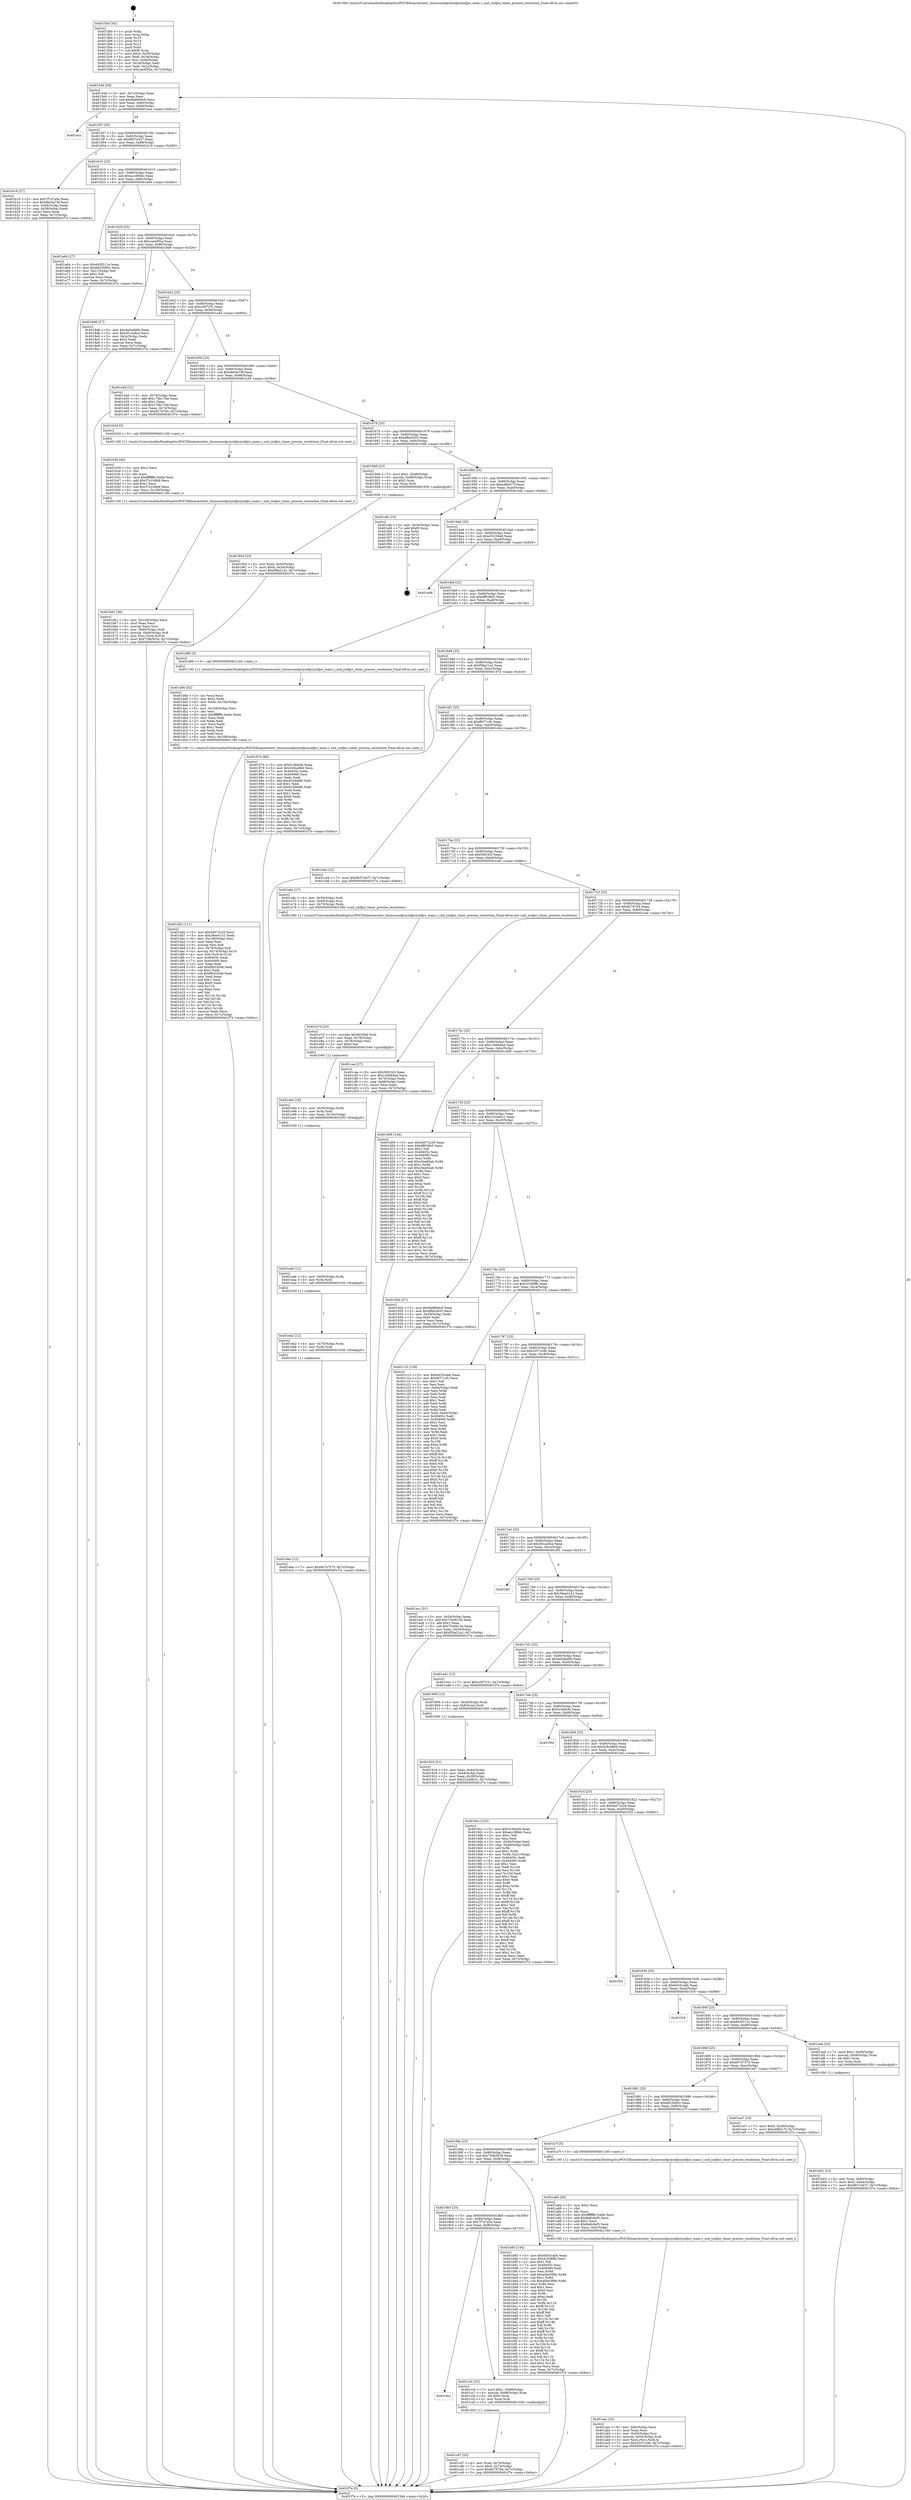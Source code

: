digraph "0x4015b0" {
  label = "0x4015b0 (/mnt/c/Users/mathe/Desktop/tcc/POCII/binaries/extr_linuxsoundpciymfpciymfpci_main.c_snd_ymfpci_timer_precise_resolution_Final-ollvm.out::main(0))"
  labelloc = "t"
  node[shape=record]

  Entry [label="",width=0.3,height=0.3,shape=circle,fillcolor=black,style=filled]
  "0x4015dd" [label="{
     0x4015dd [26]\l
     | [instrs]\l
     &nbsp;&nbsp;0x4015dd \<+3\>: mov -0x7c(%rbp),%eax\l
     &nbsp;&nbsp;0x4015e0 \<+2\>: mov %eax,%ecx\l
     &nbsp;&nbsp;0x4015e2 \<+6\>: sub $0x8e8669c6,%ecx\l
     &nbsp;&nbsp;0x4015e8 \<+3\>: mov %eax,-0x80(%rbp)\l
     &nbsp;&nbsp;0x4015eb \<+6\>: mov %ecx,-0x84(%rbp)\l
     &nbsp;&nbsp;0x4015f1 \<+6\>: je 0000000000401eca \<main+0x91a\>\l
  }"]
  "0x401eca" [label="{
     0x401eca\l
  }", style=dashed]
  "0x4015f7" [label="{
     0x4015f7 [25]\l
     | [instrs]\l
     &nbsp;&nbsp;0x4015f7 \<+5\>: jmp 00000000004015fc \<main+0x4c\>\l
     &nbsp;&nbsp;0x4015fc \<+3\>: mov -0x80(%rbp),%eax\l
     &nbsp;&nbsp;0x4015ff \<+5\>: sub $0x9637e437,%eax\l
     &nbsp;&nbsp;0x401604 \<+6\>: mov %eax,-0x88(%rbp)\l
     &nbsp;&nbsp;0x40160a \<+6\>: je 0000000000401b19 \<main+0x569\>\l
  }"]
  Exit [label="",width=0.3,height=0.3,shape=circle,fillcolor=black,style=filled,peripheries=2]
  "0x401b19" [label="{
     0x401b19 [27]\l
     | [instrs]\l
     &nbsp;&nbsp;0x401b19 \<+5\>: mov $0x7f7a7a5a,%eax\l
     &nbsp;&nbsp;0x401b1e \<+5\>: mov $0xdb04a74f,%ecx\l
     &nbsp;&nbsp;0x401b23 \<+3\>: mov -0x64(%rbp),%edx\l
     &nbsp;&nbsp;0x401b26 \<+3\>: cmp -0x58(%rbp),%edx\l
     &nbsp;&nbsp;0x401b29 \<+3\>: cmovl %ecx,%eax\l
     &nbsp;&nbsp;0x401b2c \<+3\>: mov %eax,-0x7c(%rbp)\l
     &nbsp;&nbsp;0x401b2f \<+5\>: jmp 0000000000401f7e \<main+0x9ce\>\l
  }"]
  "0x401610" [label="{
     0x401610 [25]\l
     | [instrs]\l
     &nbsp;&nbsp;0x401610 \<+5\>: jmp 0000000000401615 \<main+0x65\>\l
     &nbsp;&nbsp;0x401615 \<+3\>: mov -0x80(%rbp),%eax\l
     &nbsp;&nbsp;0x401618 \<+5\>: sub $0xacc389dc,%eax\l
     &nbsp;&nbsp;0x40161d \<+6\>: mov %eax,-0x8c(%rbp)\l
     &nbsp;&nbsp;0x401623 \<+6\>: je 0000000000401a64 \<main+0x4b4\>\l
  }"]
  "0x401ebe" [label="{
     0x401ebe [12]\l
     | [instrs]\l
     &nbsp;&nbsp;0x401ebe \<+7\>: movl $0x667a7575,-0x7c(%rbp)\l
     &nbsp;&nbsp;0x401ec5 \<+5\>: jmp 0000000000401f7e \<main+0x9ce\>\l
  }"]
  "0x401a64" [label="{
     0x401a64 [27]\l
     | [instrs]\l
     &nbsp;&nbsp;0x401a64 \<+5\>: mov $0x645f211e,%eax\l
     &nbsp;&nbsp;0x401a69 \<+5\>: mov $0x6823083c,%ecx\l
     &nbsp;&nbsp;0x401a6e \<+3\>: mov -0x21(%rbp),%dl\l
     &nbsp;&nbsp;0x401a71 \<+3\>: test $0x1,%dl\l
     &nbsp;&nbsp;0x401a74 \<+3\>: cmovne %ecx,%eax\l
     &nbsp;&nbsp;0x401a77 \<+3\>: mov %eax,-0x7c(%rbp)\l
     &nbsp;&nbsp;0x401a7a \<+5\>: jmp 0000000000401f7e \<main+0x9ce\>\l
  }"]
  "0x401629" [label="{
     0x401629 [25]\l
     | [instrs]\l
     &nbsp;&nbsp;0x401629 \<+5\>: jmp 000000000040162e \<main+0x7e\>\l
     &nbsp;&nbsp;0x40162e \<+3\>: mov -0x80(%rbp),%eax\l
     &nbsp;&nbsp;0x401631 \<+5\>: sub $0xcae45f2a,%eax\l
     &nbsp;&nbsp;0x401636 \<+6\>: mov %eax,-0x90(%rbp)\l
     &nbsp;&nbsp;0x40163c \<+6\>: je 00000000004018d6 \<main+0x326\>\l
  }"]
  "0x401eb2" [label="{
     0x401eb2 [12]\l
     | [instrs]\l
     &nbsp;&nbsp;0x401eb2 \<+4\>: mov -0x70(%rbp),%rdx\l
     &nbsp;&nbsp;0x401eb6 \<+3\>: mov %rdx,%rdi\l
     &nbsp;&nbsp;0x401eb9 \<+5\>: call 0000000000401030 \<free@plt\>\l
     | [calls]\l
     &nbsp;&nbsp;0x401030 \{1\} (unknown)\l
  }"]
  "0x4018d6" [label="{
     0x4018d6 [27]\l
     | [instrs]\l
     &nbsp;&nbsp;0x4018d6 \<+5\>: mov $0x4a5add0b,%eax\l
     &nbsp;&nbsp;0x4018db \<+5\>: mov $0x361a26ce,%ecx\l
     &nbsp;&nbsp;0x4018e0 \<+3\>: mov -0x2c(%rbp),%edx\l
     &nbsp;&nbsp;0x4018e3 \<+3\>: cmp $0x2,%edx\l
     &nbsp;&nbsp;0x4018e6 \<+3\>: cmovne %ecx,%eax\l
     &nbsp;&nbsp;0x4018e9 \<+3\>: mov %eax,-0x7c(%rbp)\l
     &nbsp;&nbsp;0x4018ec \<+5\>: jmp 0000000000401f7e \<main+0x9ce\>\l
  }"]
  "0x401642" [label="{
     0x401642 [25]\l
     | [instrs]\l
     &nbsp;&nbsp;0x401642 \<+5\>: jmp 0000000000401647 \<main+0x97\>\l
     &nbsp;&nbsp;0x401647 \<+3\>: mov -0x80(%rbp),%eax\l
     &nbsp;&nbsp;0x40164a \<+5\>: sub $0xcc5f7231,%eax\l
     &nbsp;&nbsp;0x40164f \<+6\>: mov %eax,-0x94(%rbp)\l
     &nbsp;&nbsp;0x401655 \<+6\>: je 0000000000401e4d \<main+0x89d\>\l
  }"]
  "0x401f7e" [label="{
     0x401f7e [5]\l
     | [instrs]\l
     &nbsp;&nbsp;0x401f7e \<+5\>: jmp 00000000004015dd \<main+0x2d\>\l
  }"]
  "0x4015b0" [label="{
     0x4015b0 [45]\l
     | [instrs]\l
     &nbsp;&nbsp;0x4015b0 \<+1\>: push %rbp\l
     &nbsp;&nbsp;0x4015b1 \<+3\>: mov %rsp,%rbp\l
     &nbsp;&nbsp;0x4015b4 \<+2\>: push %r15\l
     &nbsp;&nbsp;0x4015b6 \<+2\>: push %r14\l
     &nbsp;&nbsp;0x4015b8 \<+2\>: push %r12\l
     &nbsp;&nbsp;0x4015ba \<+1\>: push %rbx\l
     &nbsp;&nbsp;0x4015bb \<+7\>: sub $0xf0,%rsp\l
     &nbsp;&nbsp;0x4015c2 \<+7\>: movl $0x0,-0x30(%rbp)\l
     &nbsp;&nbsp;0x4015c9 \<+3\>: mov %edi,-0x34(%rbp)\l
     &nbsp;&nbsp;0x4015cc \<+4\>: mov %rsi,-0x40(%rbp)\l
     &nbsp;&nbsp;0x4015d0 \<+3\>: mov -0x34(%rbp),%edi\l
     &nbsp;&nbsp;0x4015d3 \<+3\>: mov %edi,-0x2c(%rbp)\l
     &nbsp;&nbsp;0x4015d6 \<+7\>: movl $0xcae45f2a,-0x7c(%rbp)\l
  }"]
  "0x401ea6" [label="{
     0x401ea6 [12]\l
     | [instrs]\l
     &nbsp;&nbsp;0x401ea6 \<+4\>: mov -0x60(%rbp),%rdx\l
     &nbsp;&nbsp;0x401eaa \<+3\>: mov %rdx,%rdi\l
     &nbsp;&nbsp;0x401ead \<+5\>: call 0000000000401030 \<free@plt\>\l
     | [calls]\l
     &nbsp;&nbsp;0x401030 \{1\} (unknown)\l
  }"]
  "0x401e4d" [label="{
     0x401e4d [31]\l
     | [instrs]\l
     &nbsp;&nbsp;0x401e4d \<+3\>: mov -0x74(%rbp),%eax\l
     &nbsp;&nbsp;0x401e50 \<+5\>: add $0x178b17bd,%eax\l
     &nbsp;&nbsp;0x401e55 \<+3\>: add $0x1,%eax\l
     &nbsp;&nbsp;0x401e58 \<+5\>: sub $0x178b17bd,%eax\l
     &nbsp;&nbsp;0x401e5d \<+3\>: mov %eax,-0x74(%rbp)\l
     &nbsp;&nbsp;0x401e60 \<+7\>: movl $0x82767b4,-0x7c(%rbp)\l
     &nbsp;&nbsp;0x401e67 \<+5\>: jmp 0000000000401f7e \<main+0x9ce\>\l
  }"]
  "0x40165b" [label="{
     0x40165b [25]\l
     | [instrs]\l
     &nbsp;&nbsp;0x40165b \<+5\>: jmp 0000000000401660 \<main+0xb0\>\l
     &nbsp;&nbsp;0x401660 \<+3\>: mov -0x80(%rbp),%eax\l
     &nbsp;&nbsp;0x401663 \<+5\>: sub $0xdb04a74f,%eax\l
     &nbsp;&nbsp;0x401668 \<+6\>: mov %eax,-0x98(%rbp)\l
     &nbsp;&nbsp;0x40166e \<+6\>: je 0000000000401b34 \<main+0x584\>\l
  }"]
  "0x401e94" [label="{
     0x401e94 [18]\l
     | [instrs]\l
     &nbsp;&nbsp;0x401e94 \<+4\>: mov -0x50(%rbp),%rdx\l
     &nbsp;&nbsp;0x401e98 \<+3\>: mov %rdx,%rdi\l
     &nbsp;&nbsp;0x401e9b \<+6\>: mov %eax,-0x10c(%rbp)\l
     &nbsp;&nbsp;0x401ea1 \<+5\>: call 0000000000401030 \<free@plt\>\l
     | [calls]\l
     &nbsp;&nbsp;0x401030 \{1\} (unknown)\l
  }"]
  "0x401b34" [label="{
     0x401b34 [5]\l
     | [instrs]\l
     &nbsp;&nbsp;0x401b34 \<+5\>: call 0000000000401160 \<next_i\>\l
     | [calls]\l
     &nbsp;&nbsp;0x401160 \{1\} (/mnt/c/Users/mathe/Desktop/tcc/POCII/binaries/extr_linuxsoundpciymfpciymfpci_main.c_snd_ymfpci_timer_precise_resolution_Final-ollvm.out::next_i)\l
  }"]
  "0x401674" [label="{
     0x401674 [25]\l
     | [instrs]\l
     &nbsp;&nbsp;0x401674 \<+5\>: jmp 0000000000401679 \<main+0xc9\>\l
     &nbsp;&nbsp;0x401679 \<+3\>: mov -0x80(%rbp),%eax\l
     &nbsp;&nbsp;0x40167c \<+5\>: sub $0xdfbb3d33,%eax\l
     &nbsp;&nbsp;0x401681 \<+6\>: mov %eax,-0x9c(%rbp)\l
     &nbsp;&nbsp;0x401687 \<+6\>: je 0000000000401946 \<main+0x396\>\l
  }"]
  "0x401e7d" [label="{
     0x401e7d [23]\l
     | [instrs]\l
     &nbsp;&nbsp;0x401e7d \<+10\>: movabs $0x4020b6,%rdi\l
     &nbsp;&nbsp;0x401e87 \<+3\>: mov %eax,-0x78(%rbp)\l
     &nbsp;&nbsp;0x401e8a \<+3\>: mov -0x78(%rbp),%esi\l
     &nbsp;&nbsp;0x401e8d \<+2\>: mov $0x0,%al\l
     &nbsp;&nbsp;0x401e8f \<+5\>: call 0000000000401040 \<printf@plt\>\l
     | [calls]\l
     &nbsp;&nbsp;0x401040 \{1\} (unknown)\l
  }"]
  "0x401946" [label="{
     0x401946 [23]\l
     | [instrs]\l
     &nbsp;&nbsp;0x401946 \<+7\>: movl $0x1,-0x48(%rbp)\l
     &nbsp;&nbsp;0x40194d \<+4\>: movslq -0x48(%rbp),%rax\l
     &nbsp;&nbsp;0x401951 \<+4\>: shl $0x2,%rax\l
     &nbsp;&nbsp;0x401955 \<+3\>: mov %rax,%rdi\l
     &nbsp;&nbsp;0x401958 \<+5\>: call 0000000000401050 \<malloc@plt\>\l
     | [calls]\l
     &nbsp;&nbsp;0x401050 \{1\} (unknown)\l
  }"]
  "0x40168d" [label="{
     0x40168d [25]\l
     | [instrs]\l
     &nbsp;&nbsp;0x40168d \<+5\>: jmp 0000000000401692 \<main+0xe2\>\l
     &nbsp;&nbsp;0x401692 \<+3\>: mov -0x80(%rbp),%eax\l
     &nbsp;&nbsp;0x401695 \<+5\>: sub $0xe4f6d17f,%eax\l
     &nbsp;&nbsp;0x40169a \<+6\>: mov %eax,-0xa0(%rbp)\l
     &nbsp;&nbsp;0x4016a0 \<+6\>: je 0000000000401efa \<main+0x94a\>\l
  }"]
  "0x401dd2" [label="{
     0x401dd2 [111]\l
     | [instrs]\l
     &nbsp;&nbsp;0x401dd2 \<+5\>: mov $0x5e072c20,%ecx\l
     &nbsp;&nbsp;0x401dd7 \<+5\>: mov $0x36ee4141,%edx\l
     &nbsp;&nbsp;0x401ddc \<+6\>: mov -0x108(%rbp),%esi\l
     &nbsp;&nbsp;0x401de2 \<+3\>: imul %eax,%esi\l
     &nbsp;&nbsp;0x401de5 \<+3\>: movslq %esi,%r8\l
     &nbsp;&nbsp;0x401de8 \<+4\>: mov -0x70(%rbp),%r9\l
     &nbsp;&nbsp;0x401dec \<+4\>: movslq -0x74(%rbp),%r10\l
     &nbsp;&nbsp;0x401df0 \<+4\>: mov %r8,(%r9,%r10,8)\l
     &nbsp;&nbsp;0x401df4 \<+7\>: mov 0x40405c,%eax\l
     &nbsp;&nbsp;0x401dfb \<+7\>: mov 0x404060,%esi\l
     &nbsp;&nbsp;0x401e02 \<+2\>: mov %eax,%edi\l
     &nbsp;&nbsp;0x401e04 \<+6\>: add $0xf9c02046,%edi\l
     &nbsp;&nbsp;0x401e0a \<+3\>: sub $0x1,%edi\l
     &nbsp;&nbsp;0x401e0d \<+6\>: sub $0xf9c02046,%edi\l
     &nbsp;&nbsp;0x401e13 \<+3\>: imul %edi,%eax\l
     &nbsp;&nbsp;0x401e16 \<+3\>: and $0x1,%eax\l
     &nbsp;&nbsp;0x401e19 \<+3\>: cmp $0x0,%eax\l
     &nbsp;&nbsp;0x401e1c \<+4\>: sete %r11b\l
     &nbsp;&nbsp;0x401e20 \<+3\>: cmp $0xa,%esi\l
     &nbsp;&nbsp;0x401e23 \<+3\>: setl %bl\l
     &nbsp;&nbsp;0x401e26 \<+3\>: mov %r11b,%r14b\l
     &nbsp;&nbsp;0x401e29 \<+3\>: and %bl,%r14b\l
     &nbsp;&nbsp;0x401e2c \<+3\>: xor %bl,%r11b\l
     &nbsp;&nbsp;0x401e2f \<+3\>: or %r11b,%r14b\l
     &nbsp;&nbsp;0x401e32 \<+4\>: test $0x1,%r14b\l
     &nbsp;&nbsp;0x401e36 \<+3\>: cmovne %edx,%ecx\l
     &nbsp;&nbsp;0x401e39 \<+3\>: mov %ecx,-0x7c(%rbp)\l
     &nbsp;&nbsp;0x401e3c \<+5\>: jmp 0000000000401f7e \<main+0x9ce\>\l
  }"]
  "0x401efa" [label="{
     0x401efa [19]\l
     | [instrs]\l
     &nbsp;&nbsp;0x401efa \<+3\>: mov -0x30(%rbp),%eax\l
     &nbsp;&nbsp;0x401efd \<+7\>: add $0xf0,%rsp\l
     &nbsp;&nbsp;0x401f04 \<+1\>: pop %rbx\l
     &nbsp;&nbsp;0x401f05 \<+2\>: pop %r12\l
     &nbsp;&nbsp;0x401f07 \<+2\>: pop %r14\l
     &nbsp;&nbsp;0x401f09 \<+2\>: pop %r15\l
     &nbsp;&nbsp;0x401f0b \<+1\>: pop %rbp\l
     &nbsp;&nbsp;0x401f0c \<+1\>: ret\l
  }"]
  "0x4016a6" [label="{
     0x4016a6 [25]\l
     | [instrs]\l
     &nbsp;&nbsp;0x4016a6 \<+5\>: jmp 00000000004016ab \<main+0xfb\>\l
     &nbsp;&nbsp;0x4016ab \<+3\>: mov -0x80(%rbp),%eax\l
     &nbsp;&nbsp;0x4016ae \<+5\>: sub $0xe53236e8,%eax\l
     &nbsp;&nbsp;0x4016b3 \<+6\>: mov %eax,-0xa4(%rbp)\l
     &nbsp;&nbsp;0x4016b9 \<+6\>: je 0000000000401ed6 \<main+0x926\>\l
  }"]
  "0x401d9e" [label="{
     0x401d9e [52]\l
     | [instrs]\l
     &nbsp;&nbsp;0x401d9e \<+2\>: xor %ecx,%ecx\l
     &nbsp;&nbsp;0x401da0 \<+5\>: mov $0x2,%edx\l
     &nbsp;&nbsp;0x401da5 \<+6\>: mov %edx,-0x104(%rbp)\l
     &nbsp;&nbsp;0x401dab \<+1\>: cltd\l
     &nbsp;&nbsp;0x401dac \<+6\>: mov -0x104(%rbp),%esi\l
     &nbsp;&nbsp;0x401db2 \<+2\>: idiv %esi\l
     &nbsp;&nbsp;0x401db4 \<+6\>: imul $0xfffffffe,%edx,%edx\l
     &nbsp;&nbsp;0x401dba \<+2\>: mov %ecx,%edi\l
     &nbsp;&nbsp;0x401dbc \<+2\>: sub %edx,%edi\l
     &nbsp;&nbsp;0x401dbe \<+2\>: mov %ecx,%edx\l
     &nbsp;&nbsp;0x401dc0 \<+3\>: sub $0x1,%edx\l
     &nbsp;&nbsp;0x401dc3 \<+2\>: add %edx,%edi\l
     &nbsp;&nbsp;0x401dc5 \<+2\>: sub %edi,%ecx\l
     &nbsp;&nbsp;0x401dc7 \<+6\>: mov %ecx,-0x108(%rbp)\l
     &nbsp;&nbsp;0x401dcd \<+5\>: call 0000000000401160 \<next_i\>\l
     | [calls]\l
     &nbsp;&nbsp;0x401160 \{1\} (/mnt/c/Users/mathe/Desktop/tcc/POCII/binaries/extr_linuxsoundpciymfpciymfpci_main.c_snd_ymfpci_timer_precise_resolution_Final-ollvm.out::next_i)\l
  }"]
  "0x401ed6" [label="{
     0x401ed6\l
  }", style=dashed]
  "0x4016bf" [label="{
     0x4016bf [25]\l
     | [instrs]\l
     &nbsp;&nbsp;0x4016bf \<+5\>: jmp 00000000004016c4 \<main+0x114\>\l
     &nbsp;&nbsp;0x4016c4 \<+3\>: mov -0x80(%rbp),%eax\l
     &nbsp;&nbsp;0x4016c7 \<+5\>: sub $0xeff036b5,%eax\l
     &nbsp;&nbsp;0x4016cc \<+6\>: mov %eax,-0xa8(%rbp)\l
     &nbsp;&nbsp;0x4016d2 \<+6\>: je 0000000000401d99 \<main+0x7e9\>\l
  }"]
  "0x401cd7" [label="{
     0x401cd7 [23]\l
     | [instrs]\l
     &nbsp;&nbsp;0x401cd7 \<+4\>: mov %rax,-0x70(%rbp)\l
     &nbsp;&nbsp;0x401cdb \<+7\>: movl $0x0,-0x74(%rbp)\l
     &nbsp;&nbsp;0x401ce2 \<+7\>: movl $0x82767b4,-0x7c(%rbp)\l
     &nbsp;&nbsp;0x401ce9 \<+5\>: jmp 0000000000401f7e \<main+0x9ce\>\l
  }"]
  "0x401d99" [label="{
     0x401d99 [5]\l
     | [instrs]\l
     &nbsp;&nbsp;0x401d99 \<+5\>: call 0000000000401160 \<next_i\>\l
     | [calls]\l
     &nbsp;&nbsp;0x401160 \{1\} (/mnt/c/Users/mathe/Desktop/tcc/POCII/binaries/extr_linuxsoundpciymfpciymfpci_main.c_snd_ymfpci_timer_precise_resolution_Final-ollvm.out::next_i)\l
  }"]
  "0x4016d8" [label="{
     0x4016d8 [25]\l
     | [instrs]\l
     &nbsp;&nbsp;0x4016d8 \<+5\>: jmp 00000000004016dd \<main+0x12d\>\l
     &nbsp;&nbsp;0x4016dd \<+3\>: mov -0x80(%rbp),%eax\l
     &nbsp;&nbsp;0x4016e0 \<+5\>: sub $0xf58a21a2,%eax\l
     &nbsp;&nbsp;0x4016e5 \<+6\>: mov %eax,-0xac(%rbp)\l
     &nbsp;&nbsp;0x4016eb \<+6\>: je 0000000000401974 \<main+0x3c4\>\l
  }"]
  "0x4018cc" [label="{
     0x4018cc\l
  }", style=dashed]
  "0x401974" [label="{
     0x401974 [88]\l
     | [instrs]\l
     &nbsp;&nbsp;0x401974 \<+5\>: mov $0x5c36dcfe,%eax\l
     &nbsp;&nbsp;0x401979 \<+5\>: mov $0x5c9ca86d,%ecx\l
     &nbsp;&nbsp;0x40197e \<+7\>: mov 0x40405c,%edx\l
     &nbsp;&nbsp;0x401985 \<+7\>: mov 0x404060,%esi\l
     &nbsp;&nbsp;0x40198c \<+2\>: mov %edx,%edi\l
     &nbsp;&nbsp;0x40198e \<+6\>: add $0x81fcbb86,%edi\l
     &nbsp;&nbsp;0x401994 \<+3\>: sub $0x1,%edi\l
     &nbsp;&nbsp;0x401997 \<+6\>: sub $0x81fcbb86,%edi\l
     &nbsp;&nbsp;0x40199d \<+3\>: imul %edi,%edx\l
     &nbsp;&nbsp;0x4019a0 \<+3\>: and $0x1,%edx\l
     &nbsp;&nbsp;0x4019a3 \<+3\>: cmp $0x0,%edx\l
     &nbsp;&nbsp;0x4019a6 \<+4\>: sete %r8b\l
     &nbsp;&nbsp;0x4019aa \<+3\>: cmp $0xa,%esi\l
     &nbsp;&nbsp;0x4019ad \<+4\>: setl %r9b\l
     &nbsp;&nbsp;0x4019b1 \<+3\>: mov %r8b,%r10b\l
     &nbsp;&nbsp;0x4019b4 \<+3\>: and %r9b,%r10b\l
     &nbsp;&nbsp;0x4019b7 \<+3\>: xor %r9b,%r8b\l
     &nbsp;&nbsp;0x4019ba \<+3\>: or %r8b,%r10b\l
     &nbsp;&nbsp;0x4019bd \<+4\>: test $0x1,%r10b\l
     &nbsp;&nbsp;0x4019c1 \<+3\>: cmovne %ecx,%eax\l
     &nbsp;&nbsp;0x4019c4 \<+3\>: mov %eax,-0x7c(%rbp)\l
     &nbsp;&nbsp;0x4019c7 \<+5\>: jmp 0000000000401f7e \<main+0x9ce\>\l
  }"]
  "0x4016f1" [label="{
     0x4016f1 [25]\l
     | [instrs]\l
     &nbsp;&nbsp;0x4016f1 \<+5\>: jmp 00000000004016f6 \<main+0x146\>\l
     &nbsp;&nbsp;0x4016f6 \<+3\>: mov -0x80(%rbp),%eax\l
     &nbsp;&nbsp;0x4016f9 \<+5\>: sub $0xf9371cfc,%eax\l
     &nbsp;&nbsp;0x4016fe \<+6\>: mov %eax,-0xb0(%rbp)\l
     &nbsp;&nbsp;0x401704 \<+6\>: je 0000000000401cb4 \<main+0x704\>\l
  }"]
  "0x401cc0" [label="{
     0x401cc0 [23]\l
     | [instrs]\l
     &nbsp;&nbsp;0x401cc0 \<+7\>: movl $0x1,-0x68(%rbp)\l
     &nbsp;&nbsp;0x401cc7 \<+4\>: movslq -0x68(%rbp),%rax\l
     &nbsp;&nbsp;0x401ccb \<+4\>: shl $0x3,%rax\l
     &nbsp;&nbsp;0x401ccf \<+3\>: mov %rax,%rdi\l
     &nbsp;&nbsp;0x401cd2 \<+5\>: call 0000000000401050 \<malloc@plt\>\l
     | [calls]\l
     &nbsp;&nbsp;0x401050 \{1\} (unknown)\l
  }"]
  "0x401cb4" [label="{
     0x401cb4 [12]\l
     | [instrs]\l
     &nbsp;&nbsp;0x401cb4 \<+7\>: movl $0x9637e437,-0x7c(%rbp)\l
     &nbsp;&nbsp;0x401cbb \<+5\>: jmp 0000000000401f7e \<main+0x9ce\>\l
  }"]
  "0x40170a" [label="{
     0x40170a [25]\l
     | [instrs]\l
     &nbsp;&nbsp;0x40170a \<+5\>: jmp 000000000040170f \<main+0x15f\>\l
     &nbsp;&nbsp;0x40170f \<+3\>: mov -0x80(%rbp),%eax\l
     &nbsp;&nbsp;0x401712 \<+5\>: sub $0x5091fc3,%eax\l
     &nbsp;&nbsp;0x401717 \<+6\>: mov %eax,-0xb4(%rbp)\l
     &nbsp;&nbsp;0x40171d \<+6\>: je 0000000000401e6c \<main+0x8bc\>\l
  }"]
  "0x4018b3" [label="{
     0x4018b3 [25]\l
     | [instrs]\l
     &nbsp;&nbsp;0x4018b3 \<+5\>: jmp 00000000004018b8 \<main+0x308\>\l
     &nbsp;&nbsp;0x4018b8 \<+3\>: mov -0x80(%rbp),%eax\l
     &nbsp;&nbsp;0x4018bb \<+5\>: sub $0x7f7a7a5a,%eax\l
     &nbsp;&nbsp;0x4018c0 \<+6\>: mov %eax,-0xf8(%rbp)\l
     &nbsp;&nbsp;0x4018c6 \<+6\>: je 0000000000401cc0 \<main+0x710\>\l
  }"]
  "0x401e6c" [label="{
     0x401e6c [17]\l
     | [instrs]\l
     &nbsp;&nbsp;0x401e6c \<+4\>: mov -0x50(%rbp),%rdi\l
     &nbsp;&nbsp;0x401e70 \<+4\>: mov -0x60(%rbp),%rsi\l
     &nbsp;&nbsp;0x401e74 \<+4\>: mov -0x70(%rbp),%rdx\l
     &nbsp;&nbsp;0x401e78 \<+5\>: call 0000000000401580 \<snd_ymfpci_timer_precise_resolution\>\l
     | [calls]\l
     &nbsp;&nbsp;0x401580 \{1\} (/mnt/c/Users/mathe/Desktop/tcc/POCII/binaries/extr_linuxsoundpciymfpciymfpci_main.c_snd_ymfpci_timer_precise_resolution_Final-ollvm.out::snd_ymfpci_timer_precise_resolution)\l
  }"]
  "0x401723" [label="{
     0x401723 [25]\l
     | [instrs]\l
     &nbsp;&nbsp;0x401723 \<+5\>: jmp 0000000000401728 \<main+0x178\>\l
     &nbsp;&nbsp;0x401728 \<+3\>: mov -0x80(%rbp),%eax\l
     &nbsp;&nbsp;0x40172b \<+5\>: sub $0x82767b4,%eax\l
     &nbsp;&nbsp;0x401730 \<+6\>: mov %eax,-0xb8(%rbp)\l
     &nbsp;&nbsp;0x401736 \<+6\>: je 0000000000401cee \<main+0x73e\>\l
  }"]
  "0x401b85" [label="{
     0x401b85 [144]\l
     | [instrs]\l
     &nbsp;&nbsp;0x401b85 \<+5\>: mov $0x6455cabb,%eax\l
     &nbsp;&nbsp;0x401b8a \<+5\>: mov $0x32208ffe,%ecx\l
     &nbsp;&nbsp;0x401b8f \<+2\>: mov $0x1,%dl\l
     &nbsp;&nbsp;0x401b91 \<+7\>: mov 0x40405c,%esi\l
     &nbsp;&nbsp;0x401b98 \<+7\>: mov 0x404060,%edi\l
     &nbsp;&nbsp;0x401b9f \<+3\>: mov %esi,%r8d\l
     &nbsp;&nbsp;0x401ba2 \<+7\>: add $0xa0b4389e,%r8d\l
     &nbsp;&nbsp;0x401ba9 \<+4\>: sub $0x1,%r8d\l
     &nbsp;&nbsp;0x401bad \<+7\>: sub $0xa0b4389e,%r8d\l
     &nbsp;&nbsp;0x401bb4 \<+4\>: imul %r8d,%esi\l
     &nbsp;&nbsp;0x401bb8 \<+3\>: and $0x1,%esi\l
     &nbsp;&nbsp;0x401bbb \<+3\>: cmp $0x0,%esi\l
     &nbsp;&nbsp;0x401bbe \<+4\>: sete %r9b\l
     &nbsp;&nbsp;0x401bc2 \<+3\>: cmp $0xa,%edi\l
     &nbsp;&nbsp;0x401bc5 \<+4\>: setl %r10b\l
     &nbsp;&nbsp;0x401bc9 \<+3\>: mov %r9b,%r11b\l
     &nbsp;&nbsp;0x401bcc \<+4\>: xor $0xff,%r11b\l
     &nbsp;&nbsp;0x401bd0 \<+3\>: mov %r10b,%bl\l
     &nbsp;&nbsp;0x401bd3 \<+3\>: xor $0xff,%bl\l
     &nbsp;&nbsp;0x401bd6 \<+3\>: xor $0x1,%dl\l
     &nbsp;&nbsp;0x401bd9 \<+3\>: mov %r11b,%r14b\l
     &nbsp;&nbsp;0x401bdc \<+4\>: and $0xff,%r14b\l
     &nbsp;&nbsp;0x401be0 \<+3\>: and %dl,%r9b\l
     &nbsp;&nbsp;0x401be3 \<+3\>: mov %bl,%r15b\l
     &nbsp;&nbsp;0x401be6 \<+4\>: and $0xff,%r15b\l
     &nbsp;&nbsp;0x401bea \<+3\>: and %dl,%r10b\l
     &nbsp;&nbsp;0x401bed \<+3\>: or %r9b,%r14b\l
     &nbsp;&nbsp;0x401bf0 \<+3\>: or %r10b,%r15b\l
     &nbsp;&nbsp;0x401bf3 \<+3\>: xor %r15b,%r14b\l
     &nbsp;&nbsp;0x401bf6 \<+3\>: or %bl,%r11b\l
     &nbsp;&nbsp;0x401bf9 \<+4\>: xor $0xff,%r11b\l
     &nbsp;&nbsp;0x401bfd \<+3\>: or $0x1,%dl\l
     &nbsp;&nbsp;0x401c00 \<+3\>: and %dl,%r11b\l
     &nbsp;&nbsp;0x401c03 \<+3\>: or %r11b,%r14b\l
     &nbsp;&nbsp;0x401c06 \<+4\>: test $0x1,%r14b\l
     &nbsp;&nbsp;0x401c0a \<+3\>: cmovne %ecx,%eax\l
     &nbsp;&nbsp;0x401c0d \<+3\>: mov %eax,-0x7c(%rbp)\l
     &nbsp;&nbsp;0x401c10 \<+5\>: jmp 0000000000401f7e \<main+0x9ce\>\l
  }"]
  "0x401cee" [label="{
     0x401cee [27]\l
     | [instrs]\l
     &nbsp;&nbsp;0x401cee \<+5\>: mov $0x5091fc3,%eax\l
     &nbsp;&nbsp;0x401cf3 \<+5\>: mov $0x126684ad,%ecx\l
     &nbsp;&nbsp;0x401cf8 \<+3\>: mov -0x74(%rbp),%edx\l
     &nbsp;&nbsp;0x401cfb \<+3\>: cmp -0x68(%rbp),%edx\l
     &nbsp;&nbsp;0x401cfe \<+3\>: cmovl %ecx,%eax\l
     &nbsp;&nbsp;0x401d01 \<+3\>: mov %eax,-0x7c(%rbp)\l
     &nbsp;&nbsp;0x401d04 \<+5\>: jmp 0000000000401f7e \<main+0x9ce\>\l
  }"]
  "0x40173c" [label="{
     0x40173c [25]\l
     | [instrs]\l
     &nbsp;&nbsp;0x40173c \<+5\>: jmp 0000000000401741 \<main+0x191\>\l
     &nbsp;&nbsp;0x401741 \<+3\>: mov -0x80(%rbp),%eax\l
     &nbsp;&nbsp;0x401744 \<+5\>: sub $0x126684ad,%eax\l
     &nbsp;&nbsp;0x401749 \<+6\>: mov %eax,-0xbc(%rbp)\l
     &nbsp;&nbsp;0x40174f \<+6\>: je 0000000000401d09 \<main+0x759\>\l
  }"]
  "0x401b61" [label="{
     0x401b61 [36]\l
     | [instrs]\l
     &nbsp;&nbsp;0x401b61 \<+6\>: mov -0x100(%rbp),%ecx\l
     &nbsp;&nbsp;0x401b67 \<+3\>: imul %eax,%ecx\l
     &nbsp;&nbsp;0x401b6a \<+3\>: movslq %ecx,%rsi\l
     &nbsp;&nbsp;0x401b6d \<+4\>: mov -0x60(%rbp),%rdi\l
     &nbsp;&nbsp;0x401b71 \<+4\>: movslq -0x64(%rbp),%r8\l
     &nbsp;&nbsp;0x401b75 \<+4\>: mov %rsi,(%rdi,%r8,8)\l
     &nbsp;&nbsp;0x401b79 \<+7\>: movl $0x729b5034,-0x7c(%rbp)\l
     &nbsp;&nbsp;0x401b80 \<+5\>: jmp 0000000000401f7e \<main+0x9ce\>\l
  }"]
  "0x401d09" [label="{
     0x401d09 [144]\l
     | [instrs]\l
     &nbsp;&nbsp;0x401d09 \<+5\>: mov $0x5e072c20,%eax\l
     &nbsp;&nbsp;0x401d0e \<+5\>: mov $0xeff036b5,%ecx\l
     &nbsp;&nbsp;0x401d13 \<+2\>: mov $0x1,%dl\l
     &nbsp;&nbsp;0x401d15 \<+7\>: mov 0x40405c,%esi\l
     &nbsp;&nbsp;0x401d1c \<+7\>: mov 0x404060,%edi\l
     &nbsp;&nbsp;0x401d23 \<+3\>: mov %esi,%r8d\l
     &nbsp;&nbsp;0x401d26 \<+7\>: add $0xc5ea92ab,%r8d\l
     &nbsp;&nbsp;0x401d2d \<+4\>: sub $0x1,%r8d\l
     &nbsp;&nbsp;0x401d31 \<+7\>: sub $0xc5ea92ab,%r8d\l
     &nbsp;&nbsp;0x401d38 \<+4\>: imul %r8d,%esi\l
     &nbsp;&nbsp;0x401d3c \<+3\>: and $0x1,%esi\l
     &nbsp;&nbsp;0x401d3f \<+3\>: cmp $0x0,%esi\l
     &nbsp;&nbsp;0x401d42 \<+4\>: sete %r9b\l
     &nbsp;&nbsp;0x401d46 \<+3\>: cmp $0xa,%edi\l
     &nbsp;&nbsp;0x401d49 \<+4\>: setl %r10b\l
     &nbsp;&nbsp;0x401d4d \<+3\>: mov %r9b,%r11b\l
     &nbsp;&nbsp;0x401d50 \<+4\>: xor $0xff,%r11b\l
     &nbsp;&nbsp;0x401d54 \<+3\>: mov %r10b,%bl\l
     &nbsp;&nbsp;0x401d57 \<+3\>: xor $0xff,%bl\l
     &nbsp;&nbsp;0x401d5a \<+3\>: xor $0x0,%dl\l
     &nbsp;&nbsp;0x401d5d \<+3\>: mov %r11b,%r14b\l
     &nbsp;&nbsp;0x401d60 \<+4\>: and $0x0,%r14b\l
     &nbsp;&nbsp;0x401d64 \<+3\>: and %dl,%r9b\l
     &nbsp;&nbsp;0x401d67 \<+3\>: mov %bl,%r15b\l
     &nbsp;&nbsp;0x401d6a \<+4\>: and $0x0,%r15b\l
     &nbsp;&nbsp;0x401d6e \<+3\>: and %dl,%r10b\l
     &nbsp;&nbsp;0x401d71 \<+3\>: or %r9b,%r14b\l
     &nbsp;&nbsp;0x401d74 \<+3\>: or %r10b,%r15b\l
     &nbsp;&nbsp;0x401d77 \<+3\>: xor %r15b,%r14b\l
     &nbsp;&nbsp;0x401d7a \<+3\>: or %bl,%r11b\l
     &nbsp;&nbsp;0x401d7d \<+4\>: xor $0xff,%r11b\l
     &nbsp;&nbsp;0x401d81 \<+3\>: or $0x0,%dl\l
     &nbsp;&nbsp;0x401d84 \<+3\>: and %dl,%r11b\l
     &nbsp;&nbsp;0x401d87 \<+3\>: or %r11b,%r14b\l
     &nbsp;&nbsp;0x401d8a \<+4\>: test $0x1,%r14b\l
     &nbsp;&nbsp;0x401d8e \<+3\>: cmovne %ecx,%eax\l
     &nbsp;&nbsp;0x401d91 \<+3\>: mov %eax,-0x7c(%rbp)\l
     &nbsp;&nbsp;0x401d94 \<+5\>: jmp 0000000000401f7e \<main+0x9ce\>\l
  }"]
  "0x401755" [label="{
     0x401755 [25]\l
     | [instrs]\l
     &nbsp;&nbsp;0x401755 \<+5\>: jmp 000000000040175a \<main+0x1aa\>\l
     &nbsp;&nbsp;0x40175a \<+3\>: mov -0x80(%rbp),%eax\l
     &nbsp;&nbsp;0x40175d \<+5\>: sub $0x222ddb31,%eax\l
     &nbsp;&nbsp;0x401762 \<+6\>: mov %eax,-0xc0(%rbp)\l
     &nbsp;&nbsp;0x401768 \<+6\>: je 000000000040192b \<main+0x37b\>\l
  }"]
  "0x401b39" [label="{
     0x401b39 [40]\l
     | [instrs]\l
     &nbsp;&nbsp;0x401b39 \<+5\>: mov $0x2,%ecx\l
     &nbsp;&nbsp;0x401b3e \<+1\>: cltd\l
     &nbsp;&nbsp;0x401b3f \<+2\>: idiv %ecx\l
     &nbsp;&nbsp;0x401b41 \<+6\>: imul $0xfffffffe,%edx,%ecx\l
     &nbsp;&nbsp;0x401b47 \<+6\>: add $0x37a10db8,%ecx\l
     &nbsp;&nbsp;0x401b4d \<+3\>: add $0x1,%ecx\l
     &nbsp;&nbsp;0x401b50 \<+6\>: sub $0x37a10db8,%ecx\l
     &nbsp;&nbsp;0x401b56 \<+6\>: mov %ecx,-0x100(%rbp)\l
     &nbsp;&nbsp;0x401b5c \<+5\>: call 0000000000401160 \<next_i\>\l
     | [calls]\l
     &nbsp;&nbsp;0x401160 \{1\} (/mnt/c/Users/mathe/Desktop/tcc/POCII/binaries/extr_linuxsoundpciymfpciymfpci_main.c_snd_ymfpci_timer_precise_resolution_Final-ollvm.out::next_i)\l
  }"]
  "0x40192b" [label="{
     0x40192b [27]\l
     | [instrs]\l
     &nbsp;&nbsp;0x40192b \<+5\>: mov $0x8e8669c6,%eax\l
     &nbsp;&nbsp;0x401930 \<+5\>: mov $0xdfbb3d33,%ecx\l
     &nbsp;&nbsp;0x401935 \<+3\>: mov -0x28(%rbp),%edx\l
     &nbsp;&nbsp;0x401938 \<+3\>: cmp $0x0,%edx\l
     &nbsp;&nbsp;0x40193b \<+3\>: cmove %ecx,%eax\l
     &nbsp;&nbsp;0x40193e \<+3\>: mov %eax,-0x7c(%rbp)\l
     &nbsp;&nbsp;0x401941 \<+5\>: jmp 0000000000401f7e \<main+0x9ce\>\l
  }"]
  "0x40176e" [label="{
     0x40176e [25]\l
     | [instrs]\l
     &nbsp;&nbsp;0x40176e \<+5\>: jmp 0000000000401773 \<main+0x1c3\>\l
     &nbsp;&nbsp;0x401773 \<+3\>: mov -0x80(%rbp),%eax\l
     &nbsp;&nbsp;0x401776 \<+5\>: sub $0x32208ffe,%eax\l
     &nbsp;&nbsp;0x40177b \<+6\>: mov %eax,-0xc4(%rbp)\l
     &nbsp;&nbsp;0x401781 \<+6\>: je 0000000000401c15 \<main+0x665\>\l
  }"]
  "0x401b02" [label="{
     0x401b02 [23]\l
     | [instrs]\l
     &nbsp;&nbsp;0x401b02 \<+4\>: mov %rax,-0x60(%rbp)\l
     &nbsp;&nbsp;0x401b06 \<+7\>: movl $0x0,-0x64(%rbp)\l
     &nbsp;&nbsp;0x401b0d \<+7\>: movl $0x9637e437,-0x7c(%rbp)\l
     &nbsp;&nbsp;0x401b14 \<+5\>: jmp 0000000000401f7e \<main+0x9ce\>\l
  }"]
  "0x401c15" [label="{
     0x401c15 [159]\l
     | [instrs]\l
     &nbsp;&nbsp;0x401c15 \<+5\>: mov $0x6455cabb,%eax\l
     &nbsp;&nbsp;0x401c1a \<+5\>: mov $0xf9371cfc,%ecx\l
     &nbsp;&nbsp;0x401c1f \<+2\>: mov $0x1,%dl\l
     &nbsp;&nbsp;0x401c21 \<+2\>: xor %esi,%esi\l
     &nbsp;&nbsp;0x401c23 \<+3\>: mov -0x64(%rbp),%edi\l
     &nbsp;&nbsp;0x401c26 \<+3\>: mov %esi,%r8d\l
     &nbsp;&nbsp;0x401c29 \<+3\>: sub %edi,%r8d\l
     &nbsp;&nbsp;0x401c2c \<+2\>: mov %esi,%edi\l
     &nbsp;&nbsp;0x401c2e \<+3\>: sub $0x1,%edi\l
     &nbsp;&nbsp;0x401c31 \<+3\>: add %edi,%r8d\l
     &nbsp;&nbsp;0x401c34 \<+2\>: mov %esi,%edi\l
     &nbsp;&nbsp;0x401c36 \<+3\>: sub %r8d,%edi\l
     &nbsp;&nbsp;0x401c39 \<+3\>: mov %edi,-0x64(%rbp)\l
     &nbsp;&nbsp;0x401c3c \<+7\>: mov 0x40405c,%edi\l
     &nbsp;&nbsp;0x401c43 \<+8\>: mov 0x404060,%r8d\l
     &nbsp;&nbsp;0x401c4b \<+3\>: sub $0x1,%esi\l
     &nbsp;&nbsp;0x401c4e \<+3\>: mov %edi,%r9d\l
     &nbsp;&nbsp;0x401c51 \<+3\>: add %esi,%r9d\l
     &nbsp;&nbsp;0x401c54 \<+4\>: imul %r9d,%edi\l
     &nbsp;&nbsp;0x401c58 \<+3\>: and $0x1,%edi\l
     &nbsp;&nbsp;0x401c5b \<+3\>: cmp $0x0,%edi\l
     &nbsp;&nbsp;0x401c5e \<+4\>: sete %r10b\l
     &nbsp;&nbsp;0x401c62 \<+4\>: cmp $0xa,%r8d\l
     &nbsp;&nbsp;0x401c66 \<+4\>: setl %r11b\l
     &nbsp;&nbsp;0x401c6a \<+3\>: mov %r10b,%bl\l
     &nbsp;&nbsp;0x401c6d \<+3\>: xor $0xff,%bl\l
     &nbsp;&nbsp;0x401c70 \<+3\>: mov %r11b,%r14b\l
     &nbsp;&nbsp;0x401c73 \<+4\>: xor $0xff,%r14b\l
     &nbsp;&nbsp;0x401c77 \<+3\>: xor $0x0,%dl\l
     &nbsp;&nbsp;0x401c7a \<+3\>: mov %bl,%r15b\l
     &nbsp;&nbsp;0x401c7d \<+4\>: and $0x0,%r15b\l
     &nbsp;&nbsp;0x401c81 \<+3\>: and %dl,%r10b\l
     &nbsp;&nbsp;0x401c84 \<+3\>: mov %r14b,%r12b\l
     &nbsp;&nbsp;0x401c87 \<+4\>: and $0x0,%r12b\l
     &nbsp;&nbsp;0x401c8b \<+3\>: and %dl,%r11b\l
     &nbsp;&nbsp;0x401c8e \<+3\>: or %r10b,%r15b\l
     &nbsp;&nbsp;0x401c91 \<+3\>: or %r11b,%r12b\l
     &nbsp;&nbsp;0x401c94 \<+3\>: xor %r12b,%r15b\l
     &nbsp;&nbsp;0x401c97 \<+3\>: or %r14b,%bl\l
     &nbsp;&nbsp;0x401c9a \<+3\>: xor $0xff,%bl\l
     &nbsp;&nbsp;0x401c9d \<+3\>: or $0x0,%dl\l
     &nbsp;&nbsp;0x401ca0 \<+2\>: and %dl,%bl\l
     &nbsp;&nbsp;0x401ca2 \<+3\>: or %bl,%r15b\l
     &nbsp;&nbsp;0x401ca5 \<+4\>: test $0x1,%r15b\l
     &nbsp;&nbsp;0x401ca9 \<+3\>: cmovne %ecx,%eax\l
     &nbsp;&nbsp;0x401cac \<+3\>: mov %eax,-0x7c(%rbp)\l
     &nbsp;&nbsp;0x401caf \<+5\>: jmp 0000000000401f7e \<main+0x9ce\>\l
  }"]
  "0x401787" [label="{
     0x401787 [25]\l
     | [instrs]\l
     &nbsp;&nbsp;0x401787 \<+5\>: jmp 000000000040178c \<main+0x1dc\>\l
     &nbsp;&nbsp;0x40178c \<+3\>: mov -0x80(%rbp),%eax\l
     &nbsp;&nbsp;0x40178f \<+5\>: sub $0x3357cc9e,%eax\l
     &nbsp;&nbsp;0x401794 \<+6\>: mov %eax,-0xc8(%rbp)\l
     &nbsp;&nbsp;0x40179a \<+6\>: je 0000000000401acc \<main+0x51c\>\l
  }"]
  "0x401aac" [label="{
     0x401aac [32]\l
     | [instrs]\l
     &nbsp;&nbsp;0x401aac \<+6\>: mov -0xfc(%rbp),%ecx\l
     &nbsp;&nbsp;0x401ab2 \<+3\>: imul %eax,%ecx\l
     &nbsp;&nbsp;0x401ab5 \<+4\>: mov -0x50(%rbp),%rsi\l
     &nbsp;&nbsp;0x401ab9 \<+4\>: movslq -0x54(%rbp),%rdi\l
     &nbsp;&nbsp;0x401abd \<+3\>: mov %ecx,(%rsi,%rdi,4)\l
     &nbsp;&nbsp;0x401ac0 \<+7\>: movl $0x3357cc9e,-0x7c(%rbp)\l
     &nbsp;&nbsp;0x401ac7 \<+5\>: jmp 0000000000401f7e \<main+0x9ce\>\l
  }"]
  "0x401acc" [label="{
     0x401acc [31]\l
     | [instrs]\l
     &nbsp;&nbsp;0x401acc \<+3\>: mov -0x54(%rbp),%eax\l
     &nbsp;&nbsp;0x401acf \<+5\>: add $0x7540613e,%eax\l
     &nbsp;&nbsp;0x401ad4 \<+3\>: add $0x1,%eax\l
     &nbsp;&nbsp;0x401ad7 \<+5\>: sub $0x7540613e,%eax\l
     &nbsp;&nbsp;0x401adc \<+3\>: mov %eax,-0x54(%rbp)\l
     &nbsp;&nbsp;0x401adf \<+7\>: movl $0xf58a21a2,-0x7c(%rbp)\l
     &nbsp;&nbsp;0x401ae6 \<+5\>: jmp 0000000000401f7e \<main+0x9ce\>\l
  }"]
  "0x4017a0" [label="{
     0x4017a0 [25]\l
     | [instrs]\l
     &nbsp;&nbsp;0x4017a0 \<+5\>: jmp 00000000004017a5 \<main+0x1f5\>\l
     &nbsp;&nbsp;0x4017a5 \<+3\>: mov -0x80(%rbp),%eax\l
     &nbsp;&nbsp;0x4017a8 \<+5\>: sub $0x361a26ce,%eax\l
     &nbsp;&nbsp;0x4017ad \<+6\>: mov %eax,-0xcc(%rbp)\l
     &nbsp;&nbsp;0x4017b3 \<+6\>: je 00000000004018f1 \<main+0x341\>\l
  }"]
  "0x401a84" [label="{
     0x401a84 [40]\l
     | [instrs]\l
     &nbsp;&nbsp;0x401a84 \<+5\>: mov $0x2,%ecx\l
     &nbsp;&nbsp;0x401a89 \<+1\>: cltd\l
     &nbsp;&nbsp;0x401a8a \<+2\>: idiv %ecx\l
     &nbsp;&nbsp;0x401a8c \<+6\>: imul $0xfffffffe,%edx,%ecx\l
     &nbsp;&nbsp;0x401a92 \<+6\>: add $0x8a8c6ef5,%ecx\l
     &nbsp;&nbsp;0x401a98 \<+3\>: add $0x1,%ecx\l
     &nbsp;&nbsp;0x401a9b \<+6\>: sub $0x8a8c6ef5,%ecx\l
     &nbsp;&nbsp;0x401aa1 \<+6\>: mov %ecx,-0xfc(%rbp)\l
     &nbsp;&nbsp;0x401aa7 \<+5\>: call 0000000000401160 \<next_i\>\l
     | [calls]\l
     &nbsp;&nbsp;0x401160 \{1\} (/mnt/c/Users/mathe/Desktop/tcc/POCII/binaries/extr_linuxsoundpciymfpciymfpci_main.c_snd_ymfpci_timer_precise_resolution_Final-ollvm.out::next_i)\l
  }"]
  "0x4018f1" [label="{
     0x4018f1\l
  }", style=dashed]
  "0x4017b9" [label="{
     0x4017b9 [25]\l
     | [instrs]\l
     &nbsp;&nbsp;0x4017b9 \<+5\>: jmp 00000000004017be \<main+0x20e\>\l
     &nbsp;&nbsp;0x4017be \<+3\>: mov -0x80(%rbp),%eax\l
     &nbsp;&nbsp;0x4017c1 \<+5\>: sub $0x36ee4141,%eax\l
     &nbsp;&nbsp;0x4017c6 \<+6\>: mov %eax,-0xd0(%rbp)\l
     &nbsp;&nbsp;0x4017cc \<+6\>: je 0000000000401e41 \<main+0x891\>\l
  }"]
  "0x40189a" [label="{
     0x40189a [25]\l
     | [instrs]\l
     &nbsp;&nbsp;0x40189a \<+5\>: jmp 000000000040189f \<main+0x2ef\>\l
     &nbsp;&nbsp;0x40189f \<+3\>: mov -0x80(%rbp),%eax\l
     &nbsp;&nbsp;0x4018a2 \<+5\>: sub $0x729b5034,%eax\l
     &nbsp;&nbsp;0x4018a7 \<+6\>: mov %eax,-0xf4(%rbp)\l
     &nbsp;&nbsp;0x4018ad \<+6\>: je 0000000000401b85 \<main+0x5d5\>\l
  }"]
  "0x401e41" [label="{
     0x401e41 [12]\l
     | [instrs]\l
     &nbsp;&nbsp;0x401e41 \<+7\>: movl $0xcc5f7231,-0x7c(%rbp)\l
     &nbsp;&nbsp;0x401e48 \<+5\>: jmp 0000000000401f7e \<main+0x9ce\>\l
  }"]
  "0x4017d2" [label="{
     0x4017d2 [25]\l
     | [instrs]\l
     &nbsp;&nbsp;0x4017d2 \<+5\>: jmp 00000000004017d7 \<main+0x227\>\l
     &nbsp;&nbsp;0x4017d7 \<+3\>: mov -0x80(%rbp),%eax\l
     &nbsp;&nbsp;0x4017da \<+5\>: sub $0x4a5add0b,%eax\l
     &nbsp;&nbsp;0x4017df \<+6\>: mov %eax,-0xd4(%rbp)\l
     &nbsp;&nbsp;0x4017e5 \<+6\>: je 0000000000401909 \<main+0x359\>\l
  }"]
  "0x401a7f" [label="{
     0x401a7f [5]\l
     | [instrs]\l
     &nbsp;&nbsp;0x401a7f \<+5\>: call 0000000000401160 \<next_i\>\l
     | [calls]\l
     &nbsp;&nbsp;0x401160 \{1\} (/mnt/c/Users/mathe/Desktop/tcc/POCII/binaries/extr_linuxsoundpciymfpciymfpci_main.c_snd_ymfpci_timer_precise_resolution_Final-ollvm.out::next_i)\l
  }"]
  "0x401909" [label="{
     0x401909 [13]\l
     | [instrs]\l
     &nbsp;&nbsp;0x401909 \<+4\>: mov -0x40(%rbp),%rax\l
     &nbsp;&nbsp;0x40190d \<+4\>: mov 0x8(%rax),%rdi\l
     &nbsp;&nbsp;0x401911 \<+5\>: call 0000000000401060 \<atoi@plt\>\l
     | [calls]\l
     &nbsp;&nbsp;0x401060 \{1\} (unknown)\l
  }"]
  "0x4017eb" [label="{
     0x4017eb [25]\l
     | [instrs]\l
     &nbsp;&nbsp;0x4017eb \<+5\>: jmp 00000000004017f0 \<main+0x240\>\l
     &nbsp;&nbsp;0x4017f0 \<+3\>: mov -0x80(%rbp),%eax\l
     &nbsp;&nbsp;0x4017f3 \<+5\>: sub $0x5c36dcfe,%eax\l
     &nbsp;&nbsp;0x4017f8 \<+6\>: mov %eax,-0xd8(%rbp)\l
     &nbsp;&nbsp;0x4017fe \<+6\>: je 0000000000401f0d \<main+0x95d\>\l
  }"]
  "0x401916" [label="{
     0x401916 [21]\l
     | [instrs]\l
     &nbsp;&nbsp;0x401916 \<+3\>: mov %eax,-0x44(%rbp)\l
     &nbsp;&nbsp;0x401919 \<+3\>: mov -0x44(%rbp),%eax\l
     &nbsp;&nbsp;0x40191c \<+3\>: mov %eax,-0x28(%rbp)\l
     &nbsp;&nbsp;0x40191f \<+7\>: movl $0x222ddb31,-0x7c(%rbp)\l
     &nbsp;&nbsp;0x401926 \<+5\>: jmp 0000000000401f7e \<main+0x9ce\>\l
  }"]
  "0x40195d" [label="{
     0x40195d [23]\l
     | [instrs]\l
     &nbsp;&nbsp;0x40195d \<+4\>: mov %rax,-0x50(%rbp)\l
     &nbsp;&nbsp;0x401961 \<+7\>: movl $0x0,-0x54(%rbp)\l
     &nbsp;&nbsp;0x401968 \<+7\>: movl $0xf58a21a2,-0x7c(%rbp)\l
     &nbsp;&nbsp;0x40196f \<+5\>: jmp 0000000000401f7e \<main+0x9ce\>\l
  }"]
  "0x401881" [label="{
     0x401881 [25]\l
     | [instrs]\l
     &nbsp;&nbsp;0x401881 \<+5\>: jmp 0000000000401886 \<main+0x2d6\>\l
     &nbsp;&nbsp;0x401886 \<+3\>: mov -0x80(%rbp),%eax\l
     &nbsp;&nbsp;0x401889 \<+5\>: sub $0x6823083c,%eax\l
     &nbsp;&nbsp;0x40188e \<+6\>: mov %eax,-0xf0(%rbp)\l
     &nbsp;&nbsp;0x401894 \<+6\>: je 0000000000401a7f \<main+0x4cf\>\l
  }"]
  "0x401f0d" [label="{
     0x401f0d\l
  }", style=dashed]
  "0x401804" [label="{
     0x401804 [25]\l
     | [instrs]\l
     &nbsp;&nbsp;0x401804 \<+5\>: jmp 0000000000401809 \<main+0x259\>\l
     &nbsp;&nbsp;0x401809 \<+3\>: mov -0x80(%rbp),%eax\l
     &nbsp;&nbsp;0x40180c \<+5\>: sub $0x5c9ca86d,%eax\l
     &nbsp;&nbsp;0x401811 \<+6\>: mov %eax,-0xdc(%rbp)\l
     &nbsp;&nbsp;0x401817 \<+6\>: je 00000000004019cc \<main+0x41c\>\l
  }"]
  "0x401ee7" [label="{
     0x401ee7 [19]\l
     | [instrs]\l
     &nbsp;&nbsp;0x401ee7 \<+7\>: movl $0x0,-0x30(%rbp)\l
     &nbsp;&nbsp;0x401eee \<+7\>: movl $0xe4f6d17f,-0x7c(%rbp)\l
     &nbsp;&nbsp;0x401ef5 \<+5\>: jmp 0000000000401f7e \<main+0x9ce\>\l
  }"]
  "0x4019cc" [label="{
     0x4019cc [152]\l
     | [instrs]\l
     &nbsp;&nbsp;0x4019cc \<+5\>: mov $0x5c36dcfe,%eax\l
     &nbsp;&nbsp;0x4019d1 \<+5\>: mov $0xacc389dc,%ecx\l
     &nbsp;&nbsp;0x4019d6 \<+2\>: mov $0x1,%dl\l
     &nbsp;&nbsp;0x4019d8 \<+2\>: xor %esi,%esi\l
     &nbsp;&nbsp;0x4019da \<+3\>: mov -0x54(%rbp),%edi\l
     &nbsp;&nbsp;0x4019dd \<+3\>: cmp -0x48(%rbp),%edi\l
     &nbsp;&nbsp;0x4019e0 \<+4\>: setl %r8b\l
     &nbsp;&nbsp;0x4019e4 \<+4\>: and $0x1,%r8b\l
     &nbsp;&nbsp;0x4019e8 \<+4\>: mov %r8b,-0x21(%rbp)\l
     &nbsp;&nbsp;0x4019ec \<+7\>: mov 0x40405c,%edi\l
     &nbsp;&nbsp;0x4019f3 \<+8\>: mov 0x404060,%r9d\l
     &nbsp;&nbsp;0x4019fb \<+3\>: sub $0x1,%esi\l
     &nbsp;&nbsp;0x4019fe \<+3\>: mov %edi,%r10d\l
     &nbsp;&nbsp;0x401a01 \<+3\>: add %esi,%r10d\l
     &nbsp;&nbsp;0x401a04 \<+4\>: imul %r10d,%edi\l
     &nbsp;&nbsp;0x401a08 \<+3\>: and $0x1,%edi\l
     &nbsp;&nbsp;0x401a0b \<+3\>: cmp $0x0,%edi\l
     &nbsp;&nbsp;0x401a0e \<+4\>: sete %r8b\l
     &nbsp;&nbsp;0x401a12 \<+4\>: cmp $0xa,%r9d\l
     &nbsp;&nbsp;0x401a16 \<+4\>: setl %r11b\l
     &nbsp;&nbsp;0x401a1a \<+3\>: mov %r8b,%bl\l
     &nbsp;&nbsp;0x401a1d \<+3\>: xor $0xff,%bl\l
     &nbsp;&nbsp;0x401a20 \<+3\>: mov %r11b,%r14b\l
     &nbsp;&nbsp;0x401a23 \<+4\>: xor $0xff,%r14b\l
     &nbsp;&nbsp;0x401a27 \<+3\>: xor $0x1,%dl\l
     &nbsp;&nbsp;0x401a2a \<+3\>: mov %bl,%r15b\l
     &nbsp;&nbsp;0x401a2d \<+4\>: and $0xff,%r15b\l
     &nbsp;&nbsp;0x401a31 \<+3\>: and %dl,%r8b\l
     &nbsp;&nbsp;0x401a34 \<+3\>: mov %r14b,%r12b\l
     &nbsp;&nbsp;0x401a37 \<+4\>: and $0xff,%r12b\l
     &nbsp;&nbsp;0x401a3b \<+3\>: and %dl,%r11b\l
     &nbsp;&nbsp;0x401a3e \<+3\>: or %r8b,%r15b\l
     &nbsp;&nbsp;0x401a41 \<+3\>: or %r11b,%r12b\l
     &nbsp;&nbsp;0x401a44 \<+3\>: xor %r12b,%r15b\l
     &nbsp;&nbsp;0x401a47 \<+3\>: or %r14b,%bl\l
     &nbsp;&nbsp;0x401a4a \<+3\>: xor $0xff,%bl\l
     &nbsp;&nbsp;0x401a4d \<+3\>: or $0x1,%dl\l
     &nbsp;&nbsp;0x401a50 \<+2\>: and %dl,%bl\l
     &nbsp;&nbsp;0x401a52 \<+3\>: or %bl,%r15b\l
     &nbsp;&nbsp;0x401a55 \<+4\>: test $0x1,%r15b\l
     &nbsp;&nbsp;0x401a59 \<+3\>: cmovne %ecx,%eax\l
     &nbsp;&nbsp;0x401a5c \<+3\>: mov %eax,-0x7c(%rbp)\l
     &nbsp;&nbsp;0x401a5f \<+5\>: jmp 0000000000401f7e \<main+0x9ce\>\l
  }"]
  "0x40181d" [label="{
     0x40181d [25]\l
     | [instrs]\l
     &nbsp;&nbsp;0x40181d \<+5\>: jmp 0000000000401822 \<main+0x272\>\l
     &nbsp;&nbsp;0x401822 \<+3\>: mov -0x80(%rbp),%eax\l
     &nbsp;&nbsp;0x401825 \<+5\>: sub $0x5e072c20,%eax\l
     &nbsp;&nbsp;0x40182a \<+6\>: mov %eax,-0xe0(%rbp)\l
     &nbsp;&nbsp;0x401830 \<+6\>: je 0000000000401f32 \<main+0x982\>\l
  }"]
  "0x401868" [label="{
     0x401868 [25]\l
     | [instrs]\l
     &nbsp;&nbsp;0x401868 \<+5\>: jmp 000000000040186d \<main+0x2bd\>\l
     &nbsp;&nbsp;0x40186d \<+3\>: mov -0x80(%rbp),%eax\l
     &nbsp;&nbsp;0x401870 \<+5\>: sub $0x667a7575,%eax\l
     &nbsp;&nbsp;0x401875 \<+6\>: mov %eax,-0xec(%rbp)\l
     &nbsp;&nbsp;0x40187b \<+6\>: je 0000000000401ee7 \<main+0x937\>\l
  }"]
  "0x401f32" [label="{
     0x401f32\l
  }", style=dashed]
  "0x401836" [label="{
     0x401836 [25]\l
     | [instrs]\l
     &nbsp;&nbsp;0x401836 \<+5\>: jmp 000000000040183b \<main+0x28b\>\l
     &nbsp;&nbsp;0x40183b \<+3\>: mov -0x80(%rbp),%eax\l
     &nbsp;&nbsp;0x40183e \<+5\>: sub $0x6455cabb,%eax\l
     &nbsp;&nbsp;0x401843 \<+6\>: mov %eax,-0xe4(%rbp)\l
     &nbsp;&nbsp;0x401849 \<+6\>: je 0000000000401f19 \<main+0x969\>\l
  }"]
  "0x401aeb" [label="{
     0x401aeb [23]\l
     | [instrs]\l
     &nbsp;&nbsp;0x401aeb \<+7\>: movl $0x1,-0x58(%rbp)\l
     &nbsp;&nbsp;0x401af2 \<+4\>: movslq -0x58(%rbp),%rax\l
     &nbsp;&nbsp;0x401af6 \<+4\>: shl $0x3,%rax\l
     &nbsp;&nbsp;0x401afa \<+3\>: mov %rax,%rdi\l
     &nbsp;&nbsp;0x401afd \<+5\>: call 0000000000401050 \<malloc@plt\>\l
     | [calls]\l
     &nbsp;&nbsp;0x401050 \{1\} (unknown)\l
  }"]
  "0x401f19" [label="{
     0x401f19\l
  }", style=dashed]
  "0x40184f" [label="{
     0x40184f [25]\l
     | [instrs]\l
     &nbsp;&nbsp;0x40184f \<+5\>: jmp 0000000000401854 \<main+0x2a4\>\l
     &nbsp;&nbsp;0x401854 \<+3\>: mov -0x80(%rbp),%eax\l
     &nbsp;&nbsp;0x401857 \<+5\>: sub $0x645f211e,%eax\l
     &nbsp;&nbsp;0x40185c \<+6\>: mov %eax,-0xe8(%rbp)\l
     &nbsp;&nbsp;0x401862 \<+6\>: je 0000000000401aeb \<main+0x53b\>\l
  }"]
  Entry -> "0x4015b0" [label=" 1"]
  "0x4015dd" -> "0x401eca" [label=" 0"]
  "0x4015dd" -> "0x4015f7" [label=" 29"]
  "0x401efa" -> Exit [label=" 1"]
  "0x4015f7" -> "0x401b19" [label=" 2"]
  "0x4015f7" -> "0x401610" [label=" 27"]
  "0x401ee7" -> "0x401f7e" [label=" 1"]
  "0x401610" -> "0x401a64" [label=" 2"]
  "0x401610" -> "0x401629" [label=" 25"]
  "0x401ebe" -> "0x401f7e" [label=" 1"]
  "0x401629" -> "0x4018d6" [label=" 1"]
  "0x401629" -> "0x401642" [label=" 24"]
  "0x4018d6" -> "0x401f7e" [label=" 1"]
  "0x4015b0" -> "0x4015dd" [label=" 1"]
  "0x401f7e" -> "0x4015dd" [label=" 28"]
  "0x401eb2" -> "0x401ebe" [label=" 1"]
  "0x401642" -> "0x401e4d" [label=" 1"]
  "0x401642" -> "0x40165b" [label=" 23"]
  "0x401ea6" -> "0x401eb2" [label=" 1"]
  "0x40165b" -> "0x401b34" [label=" 1"]
  "0x40165b" -> "0x401674" [label=" 22"]
  "0x401e94" -> "0x401ea6" [label=" 1"]
  "0x401674" -> "0x401946" [label=" 1"]
  "0x401674" -> "0x40168d" [label=" 21"]
  "0x401e7d" -> "0x401e94" [label=" 1"]
  "0x40168d" -> "0x401efa" [label=" 1"]
  "0x40168d" -> "0x4016a6" [label=" 20"]
  "0x401e6c" -> "0x401e7d" [label=" 1"]
  "0x4016a6" -> "0x401ed6" [label=" 0"]
  "0x4016a6" -> "0x4016bf" [label=" 20"]
  "0x401e4d" -> "0x401f7e" [label=" 1"]
  "0x4016bf" -> "0x401d99" [label=" 1"]
  "0x4016bf" -> "0x4016d8" [label=" 19"]
  "0x401e41" -> "0x401f7e" [label=" 1"]
  "0x4016d8" -> "0x401974" [label=" 2"]
  "0x4016d8" -> "0x4016f1" [label=" 17"]
  "0x401dd2" -> "0x401f7e" [label=" 1"]
  "0x4016f1" -> "0x401cb4" [label=" 1"]
  "0x4016f1" -> "0x40170a" [label=" 16"]
  "0x401d9e" -> "0x401dd2" [label=" 1"]
  "0x40170a" -> "0x401e6c" [label=" 1"]
  "0x40170a" -> "0x401723" [label=" 15"]
  "0x401d09" -> "0x401f7e" [label=" 1"]
  "0x401723" -> "0x401cee" [label=" 2"]
  "0x401723" -> "0x40173c" [label=" 13"]
  "0x401cee" -> "0x401f7e" [label=" 2"]
  "0x40173c" -> "0x401d09" [label=" 1"]
  "0x40173c" -> "0x401755" [label=" 12"]
  "0x401cc0" -> "0x401cd7" [label=" 1"]
  "0x401755" -> "0x40192b" [label=" 1"]
  "0x401755" -> "0x40176e" [label=" 11"]
  "0x4018b3" -> "0x4018cc" [label=" 0"]
  "0x40176e" -> "0x401c15" [label=" 1"]
  "0x40176e" -> "0x401787" [label=" 10"]
  "0x4018b3" -> "0x401cc0" [label=" 1"]
  "0x401787" -> "0x401acc" [label=" 1"]
  "0x401787" -> "0x4017a0" [label=" 9"]
  "0x401d99" -> "0x401d9e" [label=" 1"]
  "0x4017a0" -> "0x4018f1" [label=" 0"]
  "0x4017a0" -> "0x4017b9" [label=" 9"]
  "0x401cb4" -> "0x401f7e" [label=" 1"]
  "0x4017b9" -> "0x401e41" [label=" 1"]
  "0x4017b9" -> "0x4017d2" [label=" 8"]
  "0x401c15" -> "0x401f7e" [label=" 1"]
  "0x4017d2" -> "0x401909" [label=" 1"]
  "0x4017d2" -> "0x4017eb" [label=" 7"]
  "0x401909" -> "0x401916" [label=" 1"]
  "0x401916" -> "0x401f7e" [label=" 1"]
  "0x40192b" -> "0x401f7e" [label=" 1"]
  "0x401946" -> "0x40195d" [label=" 1"]
  "0x40195d" -> "0x401f7e" [label=" 1"]
  "0x401974" -> "0x401f7e" [label=" 2"]
  "0x401b85" -> "0x401f7e" [label=" 1"]
  "0x4017eb" -> "0x401f0d" [label=" 0"]
  "0x4017eb" -> "0x401804" [label=" 7"]
  "0x40189a" -> "0x401b85" [label=" 1"]
  "0x401804" -> "0x4019cc" [label=" 2"]
  "0x401804" -> "0x40181d" [label=" 5"]
  "0x4019cc" -> "0x401f7e" [label=" 2"]
  "0x401a64" -> "0x401f7e" [label=" 2"]
  "0x401cd7" -> "0x401f7e" [label=" 1"]
  "0x40181d" -> "0x401f32" [label=" 0"]
  "0x40181d" -> "0x401836" [label=" 5"]
  "0x401b39" -> "0x401b61" [label=" 1"]
  "0x401836" -> "0x401f19" [label=" 0"]
  "0x401836" -> "0x40184f" [label=" 5"]
  "0x401b34" -> "0x401b39" [label=" 1"]
  "0x40184f" -> "0x401aeb" [label=" 1"]
  "0x40184f" -> "0x401868" [label=" 4"]
  "0x401b61" -> "0x401f7e" [label=" 1"]
  "0x401868" -> "0x401ee7" [label=" 1"]
  "0x401868" -> "0x401881" [label=" 3"]
  "0x40189a" -> "0x4018b3" [label=" 1"]
  "0x401881" -> "0x401a7f" [label=" 1"]
  "0x401881" -> "0x40189a" [label=" 2"]
  "0x401a7f" -> "0x401a84" [label=" 1"]
  "0x401a84" -> "0x401aac" [label=" 1"]
  "0x401aac" -> "0x401f7e" [label=" 1"]
  "0x401acc" -> "0x401f7e" [label=" 1"]
  "0x401aeb" -> "0x401b02" [label=" 1"]
  "0x401b02" -> "0x401f7e" [label=" 1"]
  "0x401b19" -> "0x401f7e" [label=" 2"]
}
